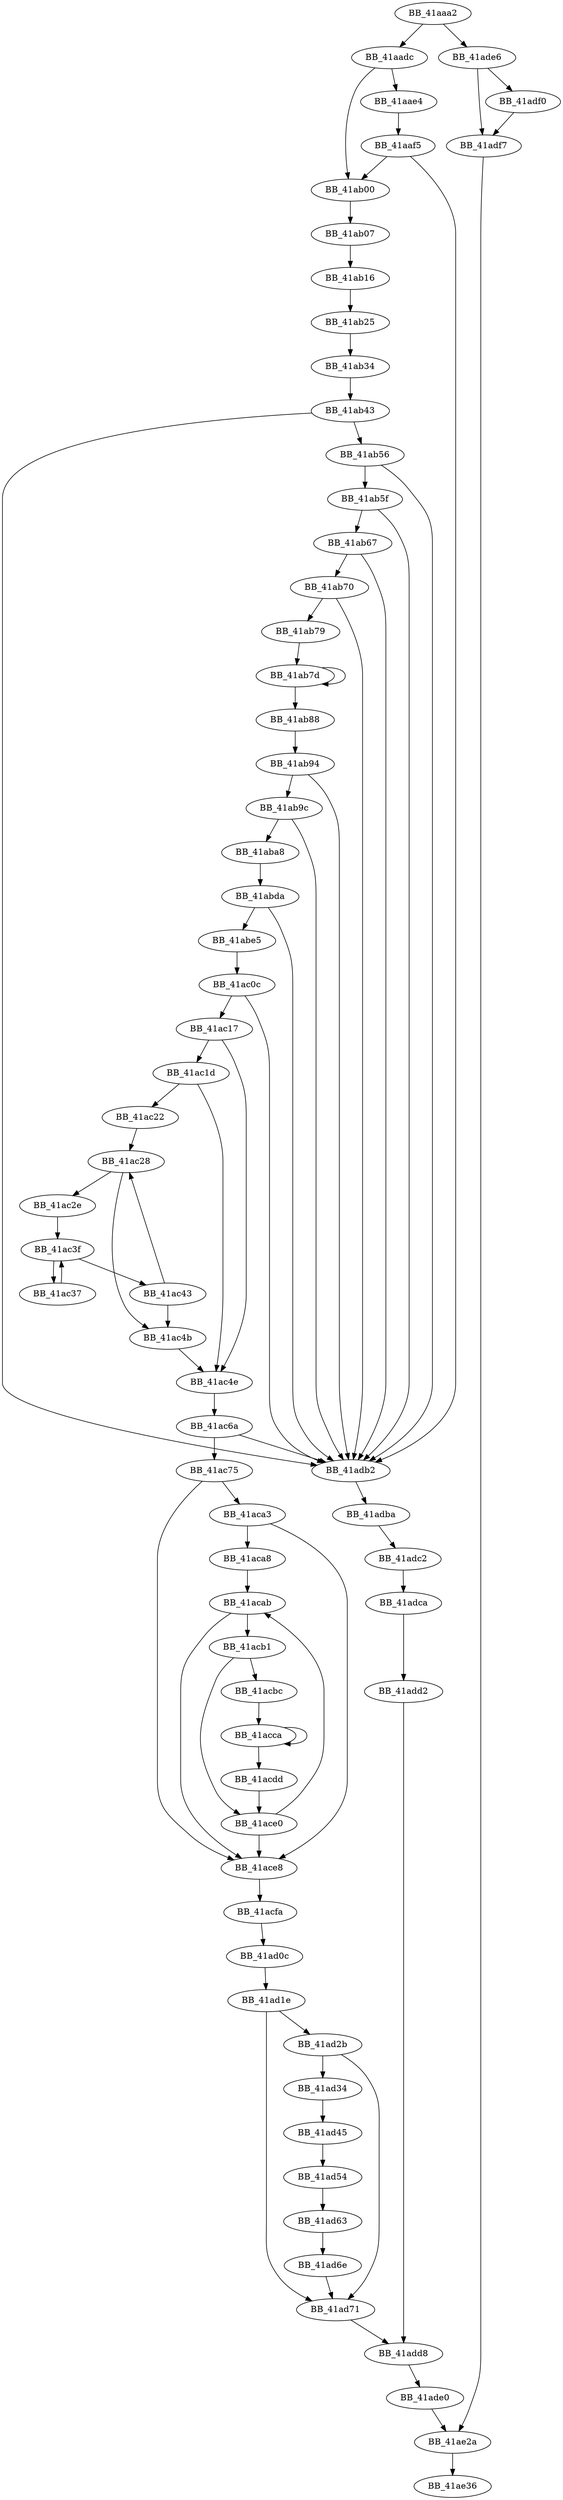 DiGraph ___init_ctype{
BB_41aaa2->BB_41aadc
BB_41aaa2->BB_41ade6
BB_41aadc->BB_41aae4
BB_41aadc->BB_41ab00
BB_41aae4->BB_41aaf5
BB_41aaf5->BB_41ab00
BB_41aaf5->BB_41adb2
BB_41ab00->BB_41ab07
BB_41ab07->BB_41ab16
BB_41ab16->BB_41ab25
BB_41ab25->BB_41ab34
BB_41ab34->BB_41ab43
BB_41ab43->BB_41ab56
BB_41ab43->BB_41adb2
BB_41ab56->BB_41ab5f
BB_41ab56->BB_41adb2
BB_41ab5f->BB_41ab67
BB_41ab5f->BB_41adb2
BB_41ab67->BB_41ab70
BB_41ab67->BB_41adb2
BB_41ab70->BB_41ab79
BB_41ab70->BB_41adb2
BB_41ab79->BB_41ab7d
BB_41ab7d->BB_41ab7d
BB_41ab7d->BB_41ab88
BB_41ab88->BB_41ab94
BB_41ab94->BB_41ab9c
BB_41ab94->BB_41adb2
BB_41ab9c->BB_41aba8
BB_41ab9c->BB_41adb2
BB_41aba8->BB_41abda
BB_41abda->BB_41abe5
BB_41abda->BB_41adb2
BB_41abe5->BB_41ac0c
BB_41ac0c->BB_41ac17
BB_41ac0c->BB_41adb2
BB_41ac17->BB_41ac1d
BB_41ac17->BB_41ac4e
BB_41ac1d->BB_41ac22
BB_41ac1d->BB_41ac4e
BB_41ac22->BB_41ac28
BB_41ac28->BB_41ac2e
BB_41ac28->BB_41ac4b
BB_41ac2e->BB_41ac3f
BB_41ac37->BB_41ac3f
BB_41ac3f->BB_41ac37
BB_41ac3f->BB_41ac43
BB_41ac43->BB_41ac28
BB_41ac43->BB_41ac4b
BB_41ac4b->BB_41ac4e
BB_41ac4e->BB_41ac6a
BB_41ac6a->BB_41ac75
BB_41ac6a->BB_41adb2
BB_41ac75->BB_41aca3
BB_41ac75->BB_41ace8
BB_41aca3->BB_41aca8
BB_41aca3->BB_41ace8
BB_41aca8->BB_41acab
BB_41acab->BB_41acb1
BB_41acab->BB_41ace8
BB_41acb1->BB_41acbc
BB_41acb1->BB_41ace0
BB_41acbc->BB_41acca
BB_41acca->BB_41acca
BB_41acca->BB_41acdd
BB_41acdd->BB_41ace0
BB_41ace0->BB_41acab
BB_41ace0->BB_41ace8
BB_41ace8->BB_41acfa
BB_41acfa->BB_41ad0c
BB_41ad0c->BB_41ad1e
BB_41ad1e->BB_41ad2b
BB_41ad1e->BB_41ad71
BB_41ad2b->BB_41ad34
BB_41ad2b->BB_41ad71
BB_41ad34->BB_41ad45
BB_41ad45->BB_41ad54
BB_41ad54->BB_41ad63
BB_41ad63->BB_41ad6e
BB_41ad6e->BB_41ad71
BB_41ad71->BB_41add8
BB_41adb2->BB_41adba
BB_41adba->BB_41adc2
BB_41adc2->BB_41adca
BB_41adca->BB_41add2
BB_41add2->BB_41add8
BB_41add8->BB_41ade0
BB_41ade0->BB_41ae2a
BB_41ade6->BB_41adf0
BB_41ade6->BB_41adf7
BB_41adf0->BB_41adf7
BB_41adf7->BB_41ae2a
BB_41ae2a->BB_41ae36
}
